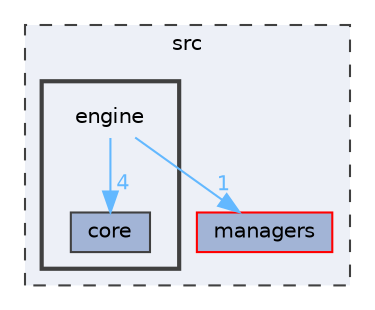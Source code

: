 digraph "src/engine"
{
 // LATEX_PDF_SIZE
  bgcolor="transparent";
  edge [fontname=Helvetica,fontsize=10,labelfontname=Helvetica,labelfontsize=10];
  node [fontname=Helvetica,fontsize=10,shape=box,height=0.2,width=0.4];
  compound=true
  subgraph clusterdir_68267d1309a1af8e8297ef4c3efbcdba {
    graph [ bgcolor="#edf0f7", pencolor="grey25", label="src", fontname=Helvetica,fontsize=10 style="filled,dashed", URL="dir_68267d1309a1af8e8297ef4c3efbcdba.html",tooltip=""]
  dir_da1d252641c1d690e9226c1cabf97c78 [label="managers", fillcolor="#a2b4d6", color="red", style="filled", URL="dir_da1d252641c1d690e9226c1cabf97c78.html",tooltip=""];
  subgraph clusterdir_2052808828190f934b76e979ee65af8a {
    graph [ bgcolor="#edf0f7", pencolor="grey25", label="", fontname=Helvetica,fontsize=10 style="filled,bold", URL="dir_2052808828190f934b76e979ee65af8a.html",tooltip=""]
    dir_2052808828190f934b76e979ee65af8a [shape=plaintext, label="engine"];
  dir_fdbc7b4b5b4c04d598adc44afc34d9a5 [label="core", fillcolor="#a2b4d6", color="grey25", style="filled", URL="dir_fdbc7b4b5b4c04d598adc44afc34d9a5.html",tooltip=""];
  }
  }
  dir_2052808828190f934b76e979ee65af8a->dir_da1d252641c1d690e9226c1cabf97c78 [headlabel="1", labeldistance=1.5 headhref="dir_000003_000006.html" color="steelblue1" fontcolor="steelblue1"];
  dir_2052808828190f934b76e979ee65af8a->dir_fdbc7b4b5b4c04d598adc44afc34d9a5 [headlabel="4", labeldistance=1.5 headhref="dir_000003_000002.html" color="steelblue1" fontcolor="steelblue1"];
}

